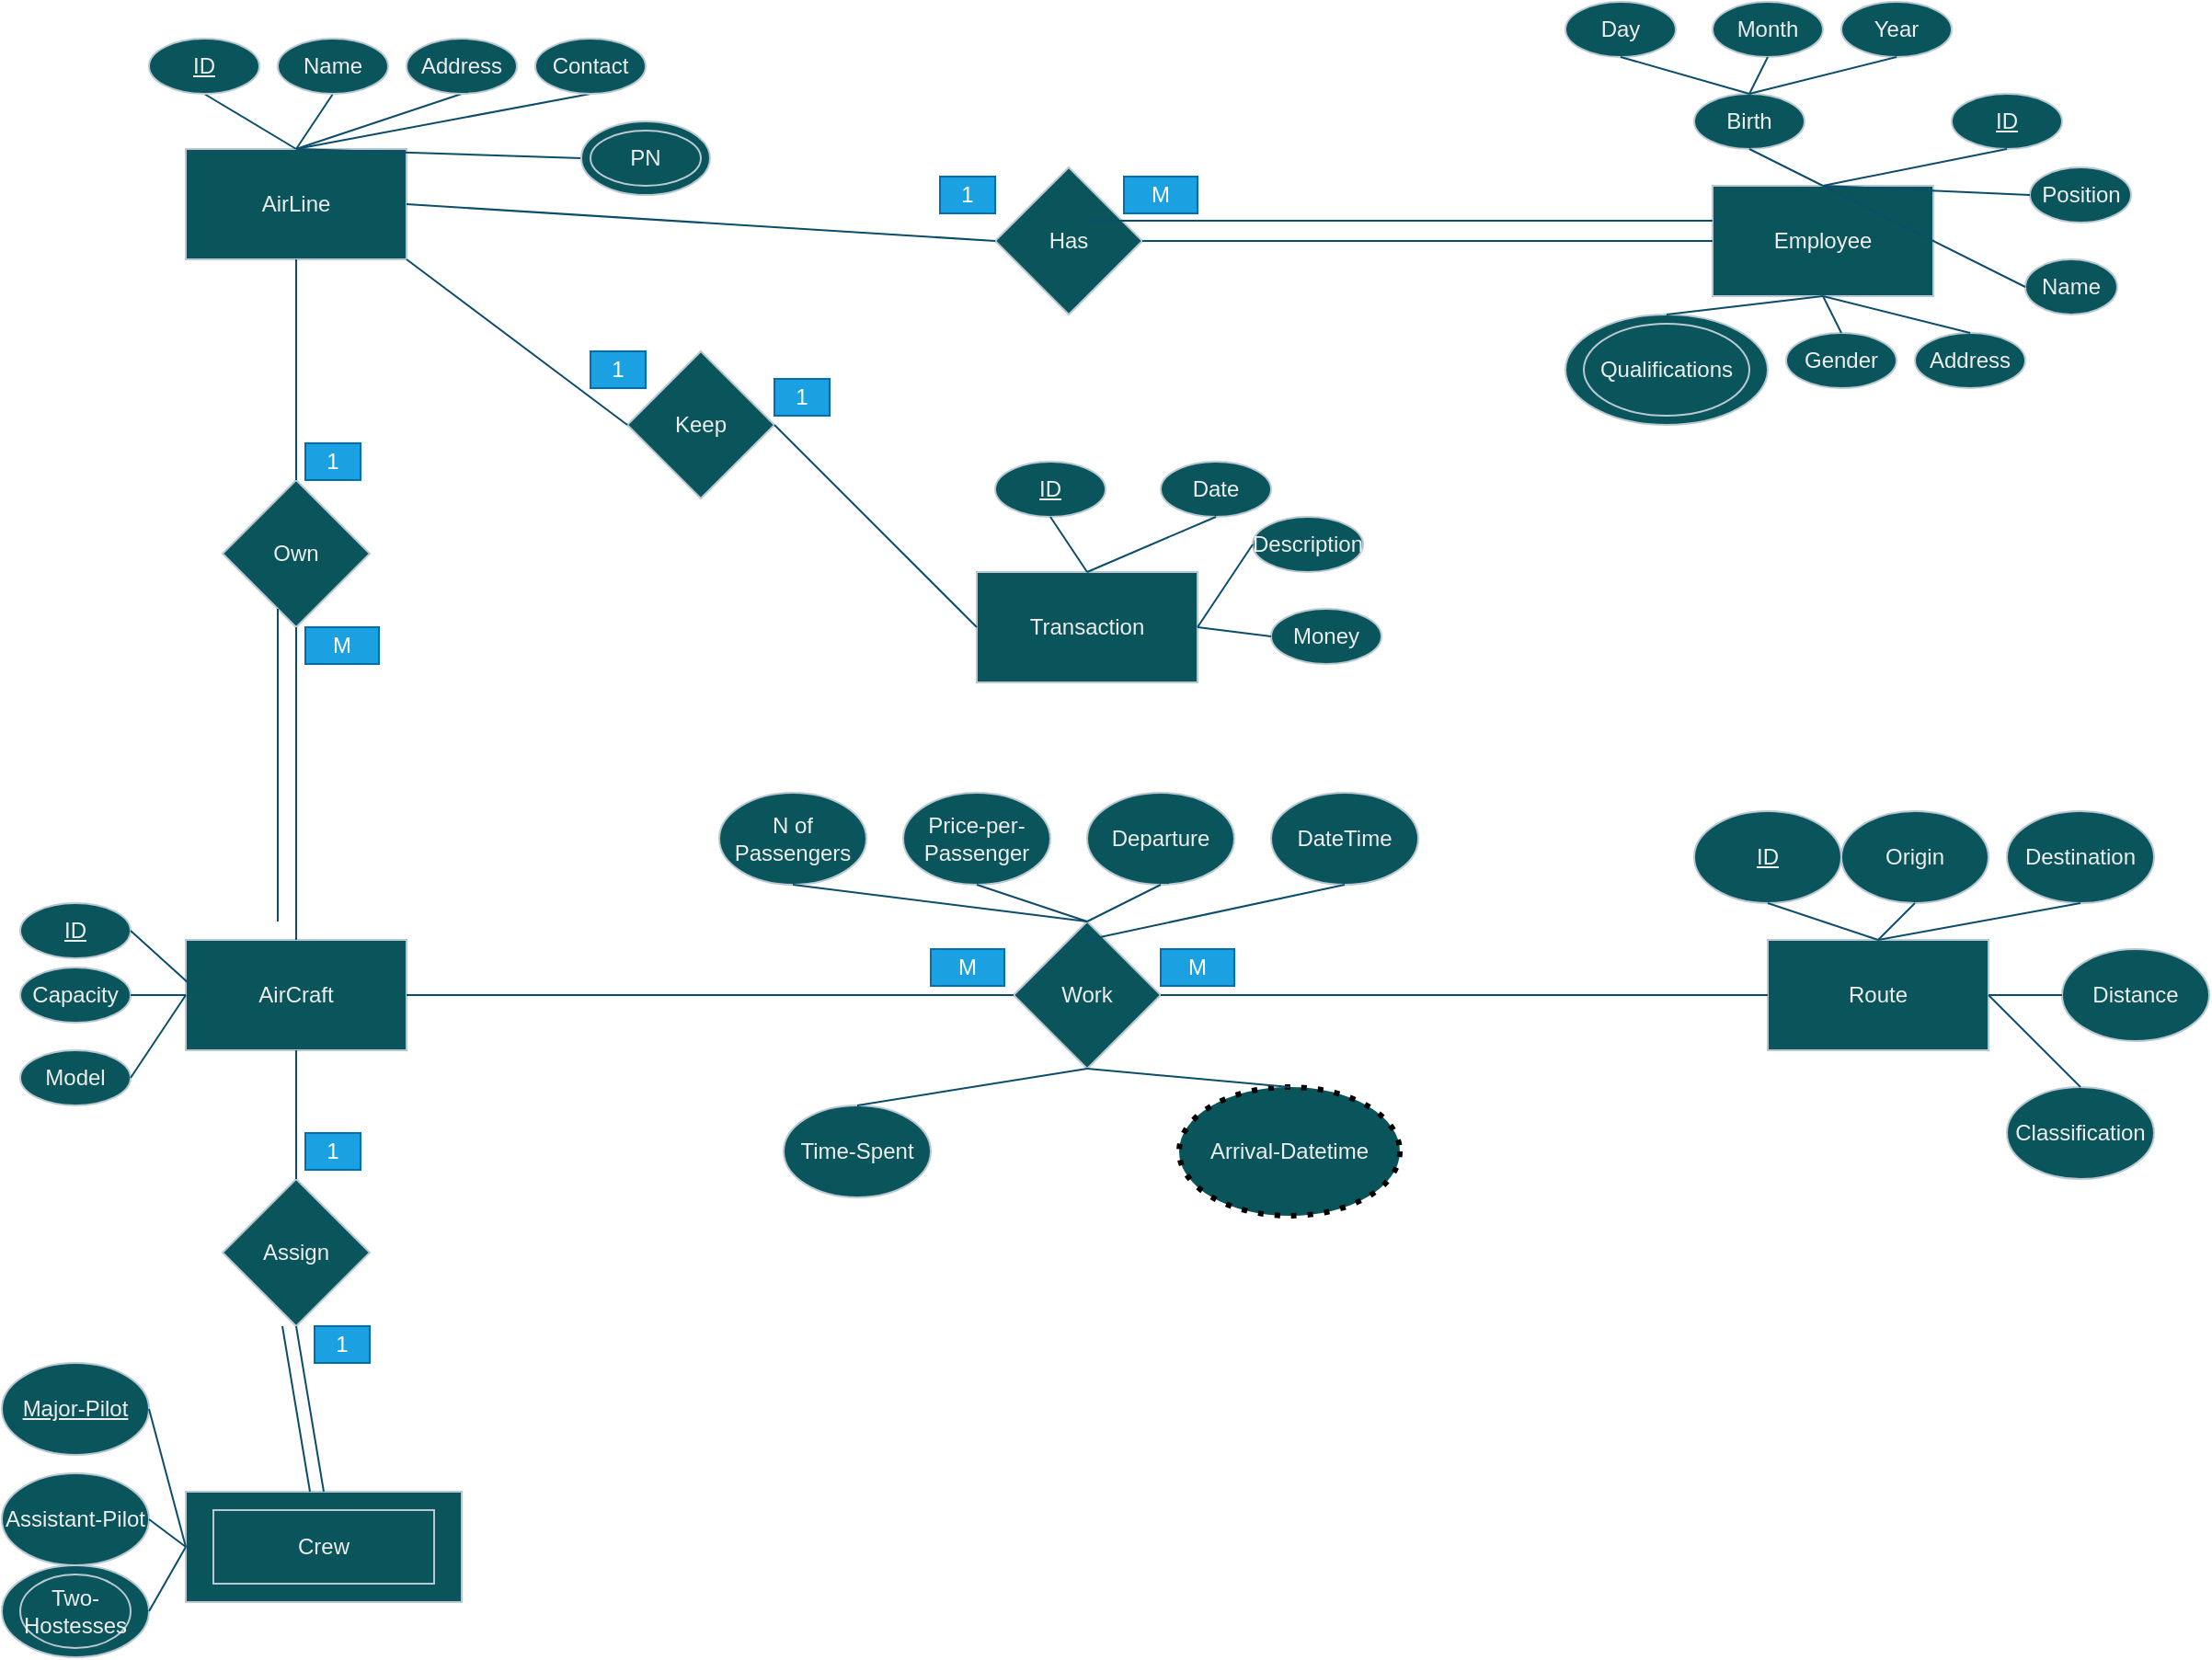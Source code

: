 <mxfile version="28.0.4">
  <diagram name="Page-1" id="Fhcy98sHul8haHqm6o5d">
    <mxGraphModel dx="2276" dy="903" grid="1" gridSize="10" guides="1" tooltips="1" connect="1" arrows="1" fold="1" page="1" pageScale="1" pageWidth="850" pageHeight="1100" math="0" shadow="0">
      <root>
        <mxCell id="0" />
        <mxCell id="1" parent="0" />
        <mxCell id="NtDWJNgZuLPtYShgxz5A-3" value="Transaction" style="rounded=0;whiteSpace=wrap;html=1;labelBackgroundColor=none;fillColor=#09555B;strokeColor=#BAC8D3;fontColor=#EEEEEE;" vertex="1" parent="1">
          <mxGeometry x="450" y="320" width="120" height="60" as="geometry" />
        </mxCell>
        <mxCell id="NtDWJNgZuLPtYShgxz5A-5" value="Route" style="rounded=0;whiteSpace=wrap;html=1;labelBackgroundColor=none;fillColor=#09555B;strokeColor=#BAC8D3;fontColor=#EEEEEE;" vertex="1" parent="1">
          <mxGeometry x="880" y="520" width="120" height="60" as="geometry" />
        </mxCell>
        <mxCell id="NtDWJNgZuLPtYShgxz5A-6" value="AirCraft" style="rounded=0;whiteSpace=wrap;html=1;labelBackgroundColor=none;fillColor=#09555B;strokeColor=#BAC8D3;fontColor=#EEEEEE;" vertex="1" parent="1">
          <mxGeometry x="20" y="520" width="120" height="60" as="geometry" />
        </mxCell>
        <mxCell id="NtDWJNgZuLPtYShgxz5A-7" value="Employee" style="rounded=0;whiteSpace=wrap;html=1;labelBackgroundColor=none;fillColor=#09555B;strokeColor=#BAC8D3;fontColor=#EEEEEE;" vertex="1" parent="1">
          <mxGeometry x="850" y="110" width="120" height="60" as="geometry" />
        </mxCell>
        <mxCell id="NtDWJNgZuLPtYShgxz5A-8" value="AirLine" style="rounded=0;whiteSpace=wrap;html=1;labelBackgroundColor=none;fillColor=#09555B;strokeColor=#BAC8D3;fontColor=#EEEEEE;" vertex="1" parent="1">
          <mxGeometry x="20" y="90" width="120" height="60" as="geometry" />
        </mxCell>
        <mxCell id="NtDWJNgZuLPtYShgxz5A-9" value="" style="rounded=0;whiteSpace=wrap;html=1;shadow=0;labelBackgroundColor=none;fillColor=#09555B;strokeColor=#BAC8D3;fontColor=#EEEEEE;" vertex="1" parent="1">
          <mxGeometry x="20" y="820" width="150" height="60" as="geometry" />
        </mxCell>
        <mxCell id="NtDWJNgZuLPtYShgxz5A-10" value="Crew" style="rounded=0;whiteSpace=wrap;html=1;strokeColor=#BAC8D3;fontColor=#EEEEEE;fillColor=#09555B;" vertex="1" parent="1">
          <mxGeometry x="35" y="830" width="120" height="40" as="geometry" />
        </mxCell>
        <mxCell id="NtDWJNgZuLPtYShgxz5A-11" value="Has" style="rhombus;whiteSpace=wrap;html=1;strokeColor=#BAC8D3;fontColor=#EEEEEE;fillColor=#09555B;" vertex="1" parent="1">
          <mxGeometry x="460" y="100" width="80" height="80" as="geometry" />
        </mxCell>
        <mxCell id="NtDWJNgZuLPtYShgxz5A-12" value="Own" style="rhombus;whiteSpace=wrap;html=1;strokeColor=#BAC8D3;fontColor=#EEEEEE;fillColor=#09555B;" vertex="1" parent="1">
          <mxGeometry x="40" y="270" width="80" height="80" as="geometry" />
        </mxCell>
        <mxCell id="NtDWJNgZuLPtYShgxz5A-13" value="Assign" style="rhombus;whiteSpace=wrap;html=1;strokeColor=#BAC8D3;fontColor=#EEEEEE;fillColor=#09555B;" vertex="1" parent="1">
          <mxGeometry x="40" y="650" width="80" height="80" as="geometry" />
        </mxCell>
        <mxCell id="NtDWJNgZuLPtYShgxz5A-14" value="Work" style="rhombus;whiteSpace=wrap;html=1;strokeColor=#BAC8D3;fontColor=#EEEEEE;fillColor=#09555B;" vertex="1" parent="1">
          <mxGeometry x="470" y="510" width="80" height="80" as="geometry" />
        </mxCell>
        <mxCell id="NtDWJNgZuLPtYShgxz5A-15" value="Keep" style="rhombus;whiteSpace=wrap;html=1;strokeColor=#BAC8D3;fontColor=#EEEEEE;fillColor=#09555B;" vertex="1" parent="1">
          <mxGeometry x="260" y="200" width="80" height="80" as="geometry" />
        </mxCell>
        <mxCell id="NtDWJNgZuLPtYShgxz5A-18" value="" style="endArrow=none;html=1;rounded=0;strokeColor=#0B4D6A;entryX=1;entryY=0.5;entryDx=0;entryDy=0;exitX=0;exitY=0.5;exitDx=0;exitDy=0;" edge="1" parent="1" source="NtDWJNgZuLPtYShgxz5A-5" target="NtDWJNgZuLPtYShgxz5A-14">
          <mxGeometry width="50" height="50" relative="1" as="geometry">
            <mxPoint x="400" y="490" as="sourcePoint" />
            <mxPoint x="450" y="440" as="targetPoint" />
          </mxGeometry>
        </mxCell>
        <mxCell id="NtDWJNgZuLPtYShgxz5A-19" value="" style="endArrow=none;html=1;rounded=0;strokeColor=#0B4D6A;exitX=1;exitY=0.5;exitDx=0;exitDy=0;entryX=0;entryY=0.5;entryDx=0;entryDy=0;" edge="1" parent="1" source="NtDWJNgZuLPtYShgxz5A-6" target="NtDWJNgZuLPtYShgxz5A-14">
          <mxGeometry width="50" height="50" relative="1" as="geometry">
            <mxPoint x="400" y="490" as="sourcePoint" />
            <mxPoint x="450" y="440" as="targetPoint" />
          </mxGeometry>
        </mxCell>
        <mxCell id="NtDWJNgZuLPtYShgxz5A-20" value="" style="endArrow=none;html=1;rounded=0;strokeColor=#0B4D6A;entryX=0.5;entryY=1;entryDx=0;entryDy=0;exitX=0.5;exitY=0;exitDx=0;exitDy=0;" edge="1" parent="1" source="NtDWJNgZuLPtYShgxz5A-9" target="NtDWJNgZuLPtYShgxz5A-13">
          <mxGeometry width="50" height="50" relative="1" as="geometry">
            <mxPoint x="400" y="490" as="sourcePoint" />
            <mxPoint x="450" y="440" as="targetPoint" />
          </mxGeometry>
        </mxCell>
        <mxCell id="NtDWJNgZuLPtYShgxz5A-21" value="" style="endArrow=none;html=1;rounded=0;strokeColor=#0B4D6A;entryX=0.5;entryY=1;entryDx=0;entryDy=0;" edge="1" parent="1" source="NtDWJNgZuLPtYShgxz5A-13" target="NtDWJNgZuLPtYShgxz5A-6">
          <mxGeometry width="50" height="50" relative="1" as="geometry">
            <mxPoint x="400" y="490" as="sourcePoint" />
            <mxPoint x="450" y="440" as="targetPoint" />
          </mxGeometry>
        </mxCell>
        <mxCell id="NtDWJNgZuLPtYShgxz5A-22" value="" style="endArrow=none;html=1;rounded=0;strokeColor=#0B4D6A;entryX=0.5;entryY=1;entryDx=0;entryDy=0;exitX=0.5;exitY=0;exitDx=0;exitDy=0;" edge="1" parent="1" source="NtDWJNgZuLPtYShgxz5A-6" target="NtDWJNgZuLPtYShgxz5A-12">
          <mxGeometry width="50" height="50" relative="1" as="geometry">
            <mxPoint x="400" y="490" as="sourcePoint" />
            <mxPoint x="450" y="440" as="targetPoint" />
          </mxGeometry>
        </mxCell>
        <mxCell id="NtDWJNgZuLPtYShgxz5A-23" value="" style="endArrow=none;html=1;rounded=0;strokeColor=#0B4D6A;entryX=0.5;entryY=1;entryDx=0;entryDy=0;exitX=0.5;exitY=0;exitDx=0;exitDy=0;" edge="1" parent="1" source="NtDWJNgZuLPtYShgxz5A-12" target="NtDWJNgZuLPtYShgxz5A-8">
          <mxGeometry width="50" height="50" relative="1" as="geometry">
            <mxPoint x="400" y="490" as="sourcePoint" />
            <mxPoint x="450" y="440" as="targetPoint" />
          </mxGeometry>
        </mxCell>
        <mxCell id="NtDWJNgZuLPtYShgxz5A-24" value="" style="endArrow=none;html=1;rounded=0;strokeColor=#0B4D6A;entryX=1;entryY=0.5;entryDx=0;entryDy=0;exitX=0;exitY=0.5;exitDx=0;exitDy=0;" edge="1" parent="1" source="NtDWJNgZuLPtYShgxz5A-3" target="NtDWJNgZuLPtYShgxz5A-15">
          <mxGeometry width="50" height="50" relative="1" as="geometry">
            <mxPoint x="400" y="490" as="sourcePoint" />
            <mxPoint x="450" y="440" as="targetPoint" />
          </mxGeometry>
        </mxCell>
        <mxCell id="NtDWJNgZuLPtYShgxz5A-25" value="" style="endArrow=none;html=1;rounded=0;strokeColor=#0B4D6A;entryX=1;entryY=1;entryDx=0;entryDy=0;exitX=0;exitY=0.5;exitDx=0;exitDy=0;" edge="1" parent="1" source="NtDWJNgZuLPtYShgxz5A-15" target="NtDWJNgZuLPtYShgxz5A-8">
          <mxGeometry width="50" height="50" relative="1" as="geometry">
            <mxPoint x="400" y="490" as="sourcePoint" />
            <mxPoint x="450" y="440" as="targetPoint" />
          </mxGeometry>
        </mxCell>
        <mxCell id="NtDWJNgZuLPtYShgxz5A-26" value="" style="endArrow=none;html=1;rounded=0;strokeColor=#0B4D6A;entryX=1;entryY=0.5;entryDx=0;entryDy=0;exitX=0;exitY=0.5;exitDx=0;exitDy=0;" edge="1" parent="1" source="NtDWJNgZuLPtYShgxz5A-7" target="NtDWJNgZuLPtYShgxz5A-11">
          <mxGeometry width="50" height="50" relative="1" as="geometry">
            <mxPoint x="400" y="490" as="sourcePoint" />
            <mxPoint x="450" y="440" as="targetPoint" />
          </mxGeometry>
        </mxCell>
        <mxCell id="NtDWJNgZuLPtYShgxz5A-27" value="" style="endArrow=none;html=1;rounded=0;strokeColor=#0B4D6A;entryX=1;entryY=0.5;entryDx=0;entryDy=0;exitX=0;exitY=0.5;exitDx=0;exitDy=0;" edge="1" parent="1" source="NtDWJNgZuLPtYShgxz5A-11" target="NtDWJNgZuLPtYShgxz5A-8">
          <mxGeometry width="50" height="50" relative="1" as="geometry">
            <mxPoint x="400" y="490" as="sourcePoint" />
            <mxPoint x="450" y="440" as="targetPoint" />
          </mxGeometry>
        </mxCell>
        <mxCell id="NtDWJNgZuLPtYShgxz5A-28" value="" style="endArrow=none;html=1;rounded=0;strokeColor=#0B4D6A;entryX=1;entryY=0.5;entryDx=0;entryDy=0;exitX=0;exitY=0.5;exitDx=0;exitDy=0;" edge="1" parent="1">
          <mxGeometry width="50" height="50" relative="1" as="geometry">
            <mxPoint x="850" y="129" as="sourcePoint" />
            <mxPoint x="510" y="129" as="targetPoint" />
          </mxGeometry>
        </mxCell>
        <mxCell id="NtDWJNgZuLPtYShgxz5A-29" value="" style="endArrow=none;html=1;rounded=0;strokeColor=#0B4D6A;entryX=0.5;entryY=1;entryDx=0;entryDy=0;exitX=0.5;exitY=0;exitDx=0;exitDy=0;" edge="1" parent="1">
          <mxGeometry width="50" height="50" relative="1" as="geometry">
            <mxPoint x="70" y="510" as="sourcePoint" />
            <mxPoint x="70" y="340" as="targetPoint" />
          </mxGeometry>
        </mxCell>
        <mxCell id="NtDWJNgZuLPtYShgxz5A-30" value="" style="endArrow=none;html=1;rounded=0;strokeColor=#0B4D6A;entryX=0.5;entryY=1;entryDx=0;entryDy=0;exitX=0.5;exitY=0;exitDx=0;exitDy=0;" edge="1" parent="1">
          <mxGeometry width="50" height="50" relative="1" as="geometry">
            <mxPoint x="87.5" y="820" as="sourcePoint" />
            <mxPoint x="72.5" y="730" as="targetPoint" />
          </mxGeometry>
        </mxCell>
        <mxCell id="NtDWJNgZuLPtYShgxz5A-45" value="Day" style="ellipse;whiteSpace=wrap;html=1;strokeColor=#BAC8D3;fontColor=#EEEEEE;fillColor=#09555B;" vertex="1" parent="1">
          <mxGeometry x="770" y="10" width="60" height="30" as="geometry" />
        </mxCell>
        <mxCell id="NtDWJNgZuLPtYShgxz5A-46" value="Classification" style="ellipse;whiteSpace=wrap;html=1;strokeColor=#BAC8D3;fontColor=#EEEEEE;fillColor=#09555B;" vertex="1" parent="1">
          <mxGeometry x="1010" y="600" width="80" height="50" as="geometry" />
        </mxCell>
        <mxCell id="NtDWJNgZuLPtYShgxz5A-47" value="Distance" style="ellipse;whiteSpace=wrap;html=1;strokeColor=#BAC8D3;fontColor=#EEEEEE;fillColor=#09555B;" vertex="1" parent="1">
          <mxGeometry x="1040" y="525" width="80" height="50" as="geometry" />
        </mxCell>
        <mxCell id="NtDWJNgZuLPtYShgxz5A-48" value="Destination" style="ellipse;whiteSpace=wrap;html=1;strokeColor=#BAC8D3;fontColor=#EEEEEE;fillColor=#09555B;" vertex="1" parent="1">
          <mxGeometry x="1010" y="450" width="80" height="50" as="geometry" />
        </mxCell>
        <mxCell id="NtDWJNgZuLPtYShgxz5A-49" value="Origin" style="ellipse;whiteSpace=wrap;html=1;strokeColor=#BAC8D3;fontColor=#EEEEEE;fillColor=#09555B;" vertex="1" parent="1">
          <mxGeometry x="920" y="450" width="80" height="50" as="geometry" />
        </mxCell>
        <mxCell id="NtDWJNgZuLPtYShgxz5A-50" value="&lt;u&gt;ID&lt;/u&gt;" style="ellipse;whiteSpace=wrap;html=1;strokeColor=#BAC8D3;fontColor=#EEEEEE;fillColor=#09555B;" vertex="1" parent="1">
          <mxGeometry x="840" y="450" width="80" height="50" as="geometry" />
        </mxCell>
        <mxCell id="NtDWJNgZuLPtYShgxz5A-51" value="Birth" style="ellipse;whiteSpace=wrap;html=1;strokeColor=#BAC8D3;fontColor=#EEEEEE;fillColor=#09555B;" vertex="1" parent="1">
          <mxGeometry x="840" y="60" width="60" height="30" as="geometry" />
        </mxCell>
        <mxCell id="NtDWJNgZuLPtYShgxz5A-52" value="Position" style="ellipse;whiteSpace=wrap;html=1;strokeColor=#BAC8D3;fontColor=#EEEEEE;fillColor=#09555B;" vertex="1" parent="1">
          <mxGeometry x="1022.5" y="100" width="55" height="30" as="geometry" />
        </mxCell>
        <mxCell id="NtDWJNgZuLPtYShgxz5A-53" value="Month" style="ellipse;whiteSpace=wrap;html=1;strokeColor=#BAC8D3;fontColor=#EEEEEE;fillColor=#09555B;" vertex="1" parent="1">
          <mxGeometry x="850" y="10" width="60" height="30" as="geometry" />
        </mxCell>
        <mxCell id="NtDWJNgZuLPtYShgxz5A-54" value="&lt;u&gt;ID&lt;/u&gt;" style="ellipse;whiteSpace=wrap;html=1;strokeColor=#BAC8D3;fontColor=#EEEEEE;fillColor=#09555B;" vertex="1" parent="1">
          <mxGeometry x="980" y="60" width="60" height="30" as="geometry" />
        </mxCell>
        <mxCell id="NtDWJNgZuLPtYShgxz5A-55" value="Year" style="ellipse;whiteSpace=wrap;html=1;strokeColor=#BAC8D3;fontColor=#EEEEEE;fillColor=#09555B;" vertex="1" parent="1">
          <mxGeometry x="920" y="10" width="60" height="30" as="geometry" />
        </mxCell>
        <mxCell id="NtDWJNgZuLPtYShgxz5A-56" value="Name" style="ellipse;whiteSpace=wrap;html=1;strokeColor=#BAC8D3;fontColor=#EEEEEE;fillColor=#09555B;" vertex="1" parent="1">
          <mxGeometry x="1020" y="150" width="50" height="30" as="geometry" />
        </mxCell>
        <mxCell id="NtDWJNgZuLPtYShgxz5A-57" value="Address" style="ellipse;whiteSpace=wrap;html=1;strokeColor=#BAC8D3;fontColor=#EEEEEE;fillColor=#09555B;" vertex="1" parent="1">
          <mxGeometry x="960" y="190" width="60" height="30" as="geometry" />
        </mxCell>
        <mxCell id="NtDWJNgZuLPtYShgxz5A-58" value="Qualifications" style="ellipse;whiteSpace=wrap;html=1;strokeColor=#BAC8D3;fontColor=#EEEEEE;fillColor=#09555B;" vertex="1" parent="1">
          <mxGeometry x="770" y="180" width="110" height="60" as="geometry" />
        </mxCell>
        <mxCell id="NtDWJNgZuLPtYShgxz5A-59" value="Gender" style="ellipse;whiteSpace=wrap;html=1;strokeColor=#BAC8D3;fontColor=#EEEEEE;fillColor=#09555B;" vertex="1" parent="1">
          <mxGeometry x="890" y="190" width="60" height="30" as="geometry" />
        </mxCell>
        <mxCell id="NtDWJNgZuLPtYShgxz5A-61" value="Qualifications" style="ellipse;whiteSpace=wrap;html=1;strokeColor=#BAC8D3;fontColor=#EEEEEE;fillColor=#09555B;" vertex="1" parent="1">
          <mxGeometry x="780" y="185" width="90" height="50" as="geometry" />
        </mxCell>
        <mxCell id="NtDWJNgZuLPtYShgxz5A-62" value="" style="endArrow=none;html=1;rounded=0;strokeColor=#0B4D6A;entryX=0.5;entryY=0;entryDx=0;entryDy=0;exitX=0.5;exitY=1;exitDx=0;exitDy=0;" edge="1" parent="1" source="NtDWJNgZuLPtYShgxz5A-48" target="NtDWJNgZuLPtYShgxz5A-5">
          <mxGeometry width="50" height="50" relative="1" as="geometry">
            <mxPoint x="400" y="490" as="sourcePoint" />
            <mxPoint x="450" y="440" as="targetPoint" />
          </mxGeometry>
        </mxCell>
        <mxCell id="NtDWJNgZuLPtYShgxz5A-63" value="" style="endArrow=none;html=1;rounded=0;strokeColor=#0B4D6A;entryX=0.5;entryY=0;entryDx=0;entryDy=0;exitX=0.5;exitY=1;exitDx=0;exitDy=0;" edge="1" parent="1" source="NtDWJNgZuLPtYShgxz5A-49" target="NtDWJNgZuLPtYShgxz5A-5">
          <mxGeometry width="50" height="50" relative="1" as="geometry">
            <mxPoint x="400" y="490" as="sourcePoint" />
            <mxPoint x="450" y="440" as="targetPoint" />
          </mxGeometry>
        </mxCell>
        <mxCell id="NtDWJNgZuLPtYShgxz5A-64" value="" style="endArrow=none;html=1;rounded=0;strokeColor=#0B4D6A;entryX=0.5;entryY=0;entryDx=0;entryDy=0;exitX=0.5;exitY=1;exitDx=0;exitDy=0;" edge="1" parent="1" source="NtDWJNgZuLPtYShgxz5A-50" target="NtDWJNgZuLPtYShgxz5A-5">
          <mxGeometry width="50" height="50" relative="1" as="geometry">
            <mxPoint x="400" y="490" as="sourcePoint" />
            <mxPoint x="450" y="440" as="targetPoint" />
          </mxGeometry>
        </mxCell>
        <mxCell id="NtDWJNgZuLPtYShgxz5A-65" value="" style="endArrow=none;html=1;rounded=0;strokeColor=#0B4D6A;entryX=0.5;entryY=1;entryDx=0;entryDy=0;exitX=0.5;exitY=0;exitDx=0;exitDy=0;" edge="1" parent="1" source="NtDWJNgZuLPtYShgxz5A-58" target="NtDWJNgZuLPtYShgxz5A-7">
          <mxGeometry width="50" height="50" relative="1" as="geometry">
            <mxPoint x="400" y="490" as="sourcePoint" />
            <mxPoint x="450" y="440" as="targetPoint" />
          </mxGeometry>
        </mxCell>
        <mxCell id="NtDWJNgZuLPtYShgxz5A-66" value="" style="endArrow=none;html=1;rounded=0;strokeColor=#0B4D6A;entryX=0.5;entryY=1;entryDx=0;entryDy=0;exitX=0.5;exitY=0;exitDx=0;exitDy=0;" edge="1" parent="1" source="NtDWJNgZuLPtYShgxz5A-59" target="NtDWJNgZuLPtYShgxz5A-7">
          <mxGeometry width="50" height="50" relative="1" as="geometry">
            <mxPoint x="400" y="490" as="sourcePoint" />
            <mxPoint x="450" y="440" as="targetPoint" />
          </mxGeometry>
        </mxCell>
        <mxCell id="NtDWJNgZuLPtYShgxz5A-67" value="" style="endArrow=none;html=1;rounded=0;strokeColor=#0B4D6A;entryX=0.5;entryY=1;entryDx=0;entryDy=0;exitX=0.5;exitY=0;exitDx=0;exitDy=0;" edge="1" parent="1" source="NtDWJNgZuLPtYShgxz5A-57" target="NtDWJNgZuLPtYShgxz5A-7">
          <mxGeometry width="50" height="50" relative="1" as="geometry">
            <mxPoint x="400" y="490" as="sourcePoint" />
            <mxPoint x="450" y="440" as="targetPoint" />
          </mxGeometry>
        </mxCell>
        <mxCell id="NtDWJNgZuLPtYShgxz5A-68" value="" style="endArrow=none;html=1;rounded=0;strokeColor=#0B4D6A;entryX=0.5;entryY=0;entryDx=0;entryDy=0;exitX=0;exitY=0.5;exitDx=0;exitDy=0;" edge="1" parent="1" source="NtDWJNgZuLPtYShgxz5A-56" target="NtDWJNgZuLPtYShgxz5A-7">
          <mxGeometry width="50" height="50" relative="1" as="geometry">
            <mxPoint x="400" y="490" as="sourcePoint" />
            <mxPoint x="450" y="440" as="targetPoint" />
          </mxGeometry>
        </mxCell>
        <mxCell id="NtDWJNgZuLPtYShgxz5A-69" value="" style="endArrow=none;html=1;rounded=0;strokeColor=#0B4D6A;entryX=0.5;entryY=0;entryDx=0;entryDy=0;exitX=0;exitY=0.5;exitDx=0;exitDy=0;" edge="1" parent="1" source="NtDWJNgZuLPtYShgxz5A-52" target="NtDWJNgZuLPtYShgxz5A-7">
          <mxGeometry width="50" height="50" relative="1" as="geometry">
            <mxPoint x="400" y="490" as="sourcePoint" />
            <mxPoint x="450" y="440" as="targetPoint" />
          </mxGeometry>
        </mxCell>
        <mxCell id="NtDWJNgZuLPtYShgxz5A-70" value="" style="endArrow=none;html=1;rounded=0;strokeColor=#0B4D6A;entryX=0.5;entryY=0;entryDx=0;entryDy=0;exitX=0.5;exitY=1;exitDx=0;exitDy=0;" edge="1" parent="1" source="NtDWJNgZuLPtYShgxz5A-54" target="NtDWJNgZuLPtYShgxz5A-7">
          <mxGeometry width="50" height="50" relative="1" as="geometry">
            <mxPoint x="400" y="490" as="sourcePoint" />
            <mxPoint x="450" y="440" as="targetPoint" />
          </mxGeometry>
        </mxCell>
        <mxCell id="NtDWJNgZuLPtYShgxz5A-71" value="" style="endArrow=none;html=1;rounded=0;strokeColor=#0B4D6A;entryX=0.5;entryY=0;entryDx=0;entryDy=0;exitX=0.5;exitY=1;exitDx=0;exitDy=0;" edge="1" parent="1" source="NtDWJNgZuLPtYShgxz5A-55" target="NtDWJNgZuLPtYShgxz5A-51">
          <mxGeometry width="50" height="50" relative="1" as="geometry">
            <mxPoint x="400" y="490" as="sourcePoint" />
            <mxPoint x="450" y="440" as="targetPoint" />
          </mxGeometry>
        </mxCell>
        <mxCell id="NtDWJNgZuLPtYShgxz5A-72" value="" style="endArrow=none;html=1;rounded=0;strokeColor=#0B4D6A;entryX=0.5;entryY=0;entryDx=0;entryDy=0;exitX=0.5;exitY=1;exitDx=0;exitDy=0;" edge="1" parent="1" source="NtDWJNgZuLPtYShgxz5A-53" target="NtDWJNgZuLPtYShgxz5A-51">
          <mxGeometry width="50" height="50" relative="1" as="geometry">
            <mxPoint x="400" y="490" as="sourcePoint" />
            <mxPoint x="450" y="440" as="targetPoint" />
          </mxGeometry>
        </mxCell>
        <mxCell id="NtDWJNgZuLPtYShgxz5A-73" value="" style="endArrow=none;html=1;rounded=0;strokeColor=#0B4D6A;entryX=0.5;entryY=0;entryDx=0;entryDy=0;exitX=0.5;exitY=1;exitDx=0;exitDy=0;" edge="1" parent="1" source="NtDWJNgZuLPtYShgxz5A-45" target="NtDWJNgZuLPtYShgxz5A-51">
          <mxGeometry width="50" height="50" relative="1" as="geometry">
            <mxPoint x="400" y="490" as="sourcePoint" />
            <mxPoint x="450" y="440" as="targetPoint" />
          </mxGeometry>
        </mxCell>
        <mxCell id="NtDWJNgZuLPtYShgxz5A-74" value="" style="endArrow=none;html=1;rounded=0;strokeColor=#0B4D6A;entryX=0.5;entryY=0;entryDx=0;entryDy=0;exitX=0.5;exitY=1;exitDx=0;exitDy=0;" edge="1" parent="1" source="NtDWJNgZuLPtYShgxz5A-51" target="NtDWJNgZuLPtYShgxz5A-7">
          <mxGeometry width="50" height="50" relative="1" as="geometry">
            <mxPoint x="400" y="490" as="sourcePoint" />
            <mxPoint x="450" y="440" as="targetPoint" />
          </mxGeometry>
        </mxCell>
        <mxCell id="NtDWJNgZuLPtYShgxz5A-75" value="" style="endArrow=none;html=1;rounded=0;strokeColor=#0B4D6A;entryX=0.5;entryY=0;entryDx=0;entryDy=0;exitX=0;exitY=0.5;exitDx=0;exitDy=0;" edge="1" parent="1" source="NtDWJNgZuLPtYShgxz5A-90" target="NtDWJNgZuLPtYShgxz5A-8">
          <mxGeometry width="50" height="50" relative="1" as="geometry">
            <mxPoint x="400" y="490" as="sourcePoint" />
            <mxPoint x="70" y="80" as="targetPoint" />
          </mxGeometry>
        </mxCell>
        <mxCell id="NtDWJNgZuLPtYShgxz5A-76" value="" style="endArrow=none;html=1;rounded=0;strokeColor=#0B4D6A;entryX=0.5;entryY=0;entryDx=0;entryDy=0;exitX=0.5;exitY=1;exitDx=0;exitDy=0;" edge="1" parent="1" source="NtDWJNgZuLPtYShgxz5A-102" target="NtDWJNgZuLPtYShgxz5A-8">
          <mxGeometry width="50" height="50" relative="1" as="geometry">
            <mxPoint x="400" y="490" as="sourcePoint" />
            <mxPoint x="450" y="440" as="targetPoint" />
          </mxGeometry>
        </mxCell>
        <mxCell id="NtDWJNgZuLPtYShgxz5A-77" value="" style="endArrow=none;html=1;rounded=0;strokeColor=#0B4D6A;entryX=0.5;entryY=0;entryDx=0;entryDy=0;exitX=0.5;exitY=1;exitDx=0;exitDy=0;" edge="1" parent="1" source="NtDWJNgZuLPtYShgxz5A-92" target="NtDWJNgZuLPtYShgxz5A-8">
          <mxGeometry width="50" height="50" relative="1" as="geometry">
            <mxPoint x="400" y="490" as="sourcePoint" />
            <mxPoint x="450" y="440" as="targetPoint" />
          </mxGeometry>
        </mxCell>
        <mxCell id="NtDWJNgZuLPtYShgxz5A-78" value="" style="endArrow=none;html=1;rounded=0;strokeColor=#0B4D6A;entryX=0.5;entryY=0;entryDx=0;entryDy=0;exitX=0.5;exitY=1;exitDx=0;exitDy=0;" edge="1" parent="1" source="NtDWJNgZuLPtYShgxz5A-91" target="NtDWJNgZuLPtYShgxz5A-8">
          <mxGeometry width="50" height="50" relative="1" as="geometry">
            <mxPoint x="400" y="490" as="sourcePoint" />
            <mxPoint x="450" y="440" as="targetPoint" />
          </mxGeometry>
        </mxCell>
        <mxCell id="NtDWJNgZuLPtYShgxz5A-79" value="" style="endArrow=none;html=1;rounded=0;strokeColor=#0B4D6A;entryX=0.5;entryY=0;entryDx=0;entryDy=0;exitX=0.5;exitY=1;exitDx=0;exitDy=0;" edge="1" parent="1" source="NtDWJNgZuLPtYShgxz5A-89" target="NtDWJNgZuLPtYShgxz5A-8">
          <mxGeometry width="50" height="50" relative="1" as="geometry">
            <mxPoint x="400" y="490" as="sourcePoint" />
            <mxPoint x="450" y="440" as="targetPoint" />
          </mxGeometry>
        </mxCell>
        <mxCell id="NtDWJNgZuLPtYShgxz5A-87" value="Model" style="ellipse;whiteSpace=wrap;html=1;strokeColor=#BAC8D3;fontColor=#EEEEEE;fillColor=#09555B;" vertex="1" parent="1">
          <mxGeometry x="-70" y="580" width="60" height="30" as="geometry" />
        </mxCell>
        <mxCell id="NtDWJNgZuLPtYShgxz5A-88" value="&lt;u&gt;ID&lt;/u&gt;" style="ellipse;whiteSpace=wrap;html=1;strokeColor=#BAC8D3;fontColor=#EEEEEE;fillColor=#09555B;" vertex="1" parent="1">
          <mxGeometry x="-70" y="500" width="60" height="30" as="geometry" />
        </mxCell>
        <mxCell id="NtDWJNgZuLPtYShgxz5A-89" value="&lt;u&gt;ID&lt;/u&gt;" style="ellipse;whiteSpace=wrap;html=1;strokeColor=#BAC8D3;fontColor=#EEEEEE;fillColor=#09555B;" vertex="1" parent="1">
          <mxGeometry y="30" width="60" height="30" as="geometry" />
        </mxCell>
        <mxCell id="NtDWJNgZuLPtYShgxz5A-90" value="ID" style="ellipse;whiteSpace=wrap;html=1;strokeColor=#BAC8D3;fontColor=#EEEEEE;fillColor=#09555B;" vertex="1" parent="1">
          <mxGeometry x="235" y="75" width="70" height="40" as="geometry" />
        </mxCell>
        <mxCell id="NtDWJNgZuLPtYShgxz5A-91" value="Name" style="ellipse;whiteSpace=wrap;html=1;strokeColor=#BAC8D3;fontColor=#EEEEEE;fillColor=#09555B;" vertex="1" parent="1">
          <mxGeometry x="70" y="30" width="60" height="30" as="geometry" />
        </mxCell>
        <mxCell id="NtDWJNgZuLPtYShgxz5A-92" value="Address" style="ellipse;whiteSpace=wrap;html=1;strokeColor=#BAC8D3;fontColor=#EEEEEE;fillColor=#09555B;" vertex="1" parent="1">
          <mxGeometry x="140" y="30" width="60" height="30" as="geometry" />
        </mxCell>
        <mxCell id="NtDWJNgZuLPtYShgxz5A-93" value="&lt;u&gt;ID&lt;/u&gt;" style="ellipse;whiteSpace=wrap;html=1;strokeColor=#BAC8D3;fontColor=#EEEEEE;fillColor=#09555B;" vertex="1" parent="1">
          <mxGeometry x="460" y="260" width="60" height="30" as="geometry" />
        </mxCell>
        <mxCell id="NtDWJNgZuLPtYShgxz5A-97" value="Capacity" style="ellipse;whiteSpace=wrap;html=1;strokeColor=#BAC8D3;fontColor=#EEEEEE;fillColor=#09555B;" vertex="1" parent="1">
          <mxGeometry x="-70" y="535" width="60" height="30" as="geometry" />
        </mxCell>
        <mxCell id="NtDWJNgZuLPtYShgxz5A-98" value="Money" style="ellipse;whiteSpace=wrap;html=1;strokeColor=#BAC8D3;fontColor=#EEEEEE;fillColor=#09555B;" vertex="1" parent="1">
          <mxGeometry x="610" y="340" width="60" height="30" as="geometry" />
        </mxCell>
        <mxCell id="NtDWJNgZuLPtYShgxz5A-99" value="Description" style="ellipse;whiteSpace=wrap;html=1;strokeColor=#BAC8D3;fontColor=#EEEEEE;fillColor=#09555B;" vertex="1" parent="1">
          <mxGeometry x="600" y="290" width="60" height="30" as="geometry" />
        </mxCell>
        <mxCell id="NtDWJNgZuLPtYShgxz5A-100" value="Date" style="ellipse;whiteSpace=wrap;html=1;strokeColor=#BAC8D3;fontColor=#EEEEEE;fillColor=#09555B;" vertex="1" parent="1">
          <mxGeometry x="550" y="260" width="60" height="30" as="geometry" />
        </mxCell>
        <mxCell id="NtDWJNgZuLPtYShgxz5A-101" value="PN" style="ellipse;whiteSpace=wrap;html=1;strokeColor=#BAC8D3;fontColor=#EEEEEE;fillColor=#09555B;" vertex="1" parent="1">
          <mxGeometry x="240" y="80" width="60" height="30" as="geometry" />
        </mxCell>
        <mxCell id="NtDWJNgZuLPtYShgxz5A-102" value="Contact" style="ellipse;whiteSpace=wrap;html=1;strokeColor=#BAC8D3;fontColor=#EEEEEE;fillColor=#09555B;" vertex="1" parent="1">
          <mxGeometry x="210" y="30" width="60" height="30" as="geometry" />
        </mxCell>
        <mxCell id="NtDWJNgZuLPtYShgxz5A-103" value="" style="endArrow=none;html=1;rounded=0;strokeColor=#0B4D6A;entryX=0;entryY=0.5;entryDx=0;entryDy=0;exitX=1;exitY=0.5;exitDx=0;exitDy=0;" edge="1" parent="1" source="NtDWJNgZuLPtYShgxz5A-87" target="NtDWJNgZuLPtYShgxz5A-6">
          <mxGeometry width="50" height="50" relative="1" as="geometry">
            <mxPoint x="400" y="490" as="sourcePoint" />
            <mxPoint x="450" y="440" as="targetPoint" />
          </mxGeometry>
        </mxCell>
        <mxCell id="NtDWJNgZuLPtYShgxz5A-104" value="" style="endArrow=none;html=1;rounded=0;strokeColor=#0B4D6A;entryX=0;entryY=0.5;entryDx=0;entryDy=0;exitX=1;exitY=0.5;exitDx=0;exitDy=0;" edge="1" parent="1" source="NtDWJNgZuLPtYShgxz5A-97" target="NtDWJNgZuLPtYShgxz5A-6">
          <mxGeometry width="50" height="50" relative="1" as="geometry">
            <mxPoint x="400" y="490" as="sourcePoint" />
            <mxPoint x="450" y="440" as="targetPoint" />
          </mxGeometry>
        </mxCell>
        <mxCell id="NtDWJNgZuLPtYShgxz5A-105" value="" style="endArrow=none;html=1;rounded=0;strokeColor=#0B4D6A;entryX=0.017;entryY=0.4;entryDx=0;entryDy=0;entryPerimeter=0;exitX=1;exitY=0.5;exitDx=0;exitDy=0;" edge="1" parent="1" source="NtDWJNgZuLPtYShgxz5A-88" target="NtDWJNgZuLPtYShgxz5A-6">
          <mxGeometry width="50" height="50" relative="1" as="geometry">
            <mxPoint x="400" y="490" as="sourcePoint" />
            <mxPoint x="450" y="440" as="targetPoint" />
          </mxGeometry>
        </mxCell>
        <mxCell id="NtDWJNgZuLPtYShgxz5A-106" value="" style="endArrow=none;html=1;rounded=0;strokeColor=#0B4D6A;entryX=1;entryY=0.5;entryDx=0;entryDy=0;exitX=0;exitY=0.5;exitDx=0;exitDy=0;" edge="1" parent="1" source="NtDWJNgZuLPtYShgxz5A-98" target="NtDWJNgZuLPtYShgxz5A-3">
          <mxGeometry width="50" height="50" relative="1" as="geometry">
            <mxPoint x="400" y="490" as="sourcePoint" />
            <mxPoint x="450" y="440" as="targetPoint" />
          </mxGeometry>
        </mxCell>
        <mxCell id="NtDWJNgZuLPtYShgxz5A-107" value="" style="endArrow=none;html=1;rounded=0;strokeColor=#0B4D6A;entryX=1;entryY=0.5;entryDx=0;entryDy=0;exitX=0;exitY=0.5;exitDx=0;exitDy=0;" edge="1" parent="1" source="NtDWJNgZuLPtYShgxz5A-99" target="NtDWJNgZuLPtYShgxz5A-3">
          <mxGeometry width="50" height="50" relative="1" as="geometry">
            <mxPoint x="400" y="490" as="sourcePoint" />
            <mxPoint x="450" y="440" as="targetPoint" />
          </mxGeometry>
        </mxCell>
        <mxCell id="NtDWJNgZuLPtYShgxz5A-108" value="" style="endArrow=none;html=1;rounded=0;strokeColor=#0B4D6A;entryX=0.5;entryY=0;entryDx=0;entryDy=0;exitX=0.5;exitY=1;exitDx=0;exitDy=0;" edge="1" parent="1" source="NtDWJNgZuLPtYShgxz5A-100" target="NtDWJNgZuLPtYShgxz5A-3">
          <mxGeometry width="50" height="50" relative="1" as="geometry">
            <mxPoint x="400" y="490" as="sourcePoint" />
            <mxPoint x="450" y="440" as="targetPoint" />
          </mxGeometry>
        </mxCell>
        <mxCell id="NtDWJNgZuLPtYShgxz5A-109" value="" style="endArrow=none;html=1;rounded=0;strokeColor=#0B4D6A;entryX=0.5;entryY=0;entryDx=0;entryDy=0;exitX=0.5;exitY=1;exitDx=0;exitDy=0;" edge="1" parent="1" source="NtDWJNgZuLPtYShgxz5A-93" target="NtDWJNgZuLPtYShgxz5A-3">
          <mxGeometry width="50" height="50" relative="1" as="geometry">
            <mxPoint x="400" y="490" as="sourcePoint" />
            <mxPoint x="450" y="440" as="targetPoint" />
          </mxGeometry>
        </mxCell>
        <mxCell id="NtDWJNgZuLPtYShgxz5A-110" value="" style="endArrow=none;html=1;rounded=0;strokeColor=#0B4D6A;entryX=1;entryY=0.5;entryDx=0;entryDy=0;exitX=0.5;exitY=0;exitDx=0;exitDy=0;" edge="1" parent="1" source="NtDWJNgZuLPtYShgxz5A-46" target="NtDWJNgZuLPtYShgxz5A-5">
          <mxGeometry width="50" height="50" relative="1" as="geometry">
            <mxPoint x="400" y="490" as="sourcePoint" />
            <mxPoint x="450" y="440" as="targetPoint" />
          </mxGeometry>
        </mxCell>
        <mxCell id="NtDWJNgZuLPtYShgxz5A-111" value="" style="endArrow=none;html=1;rounded=0;strokeColor=#0B4D6A;entryX=1;entryY=0.5;entryDx=0;entryDy=0;exitX=0;exitY=0.5;exitDx=0;exitDy=0;" edge="1" parent="1" source="NtDWJNgZuLPtYShgxz5A-47" target="NtDWJNgZuLPtYShgxz5A-5">
          <mxGeometry width="50" height="50" relative="1" as="geometry">
            <mxPoint x="400" y="490" as="sourcePoint" />
            <mxPoint x="450" y="440" as="targetPoint" />
          </mxGeometry>
        </mxCell>
        <mxCell id="NtDWJNgZuLPtYShgxz5A-112" value="" style="ellipse;whiteSpace=wrap;html=1;strokeColor=#BAC8D3;fontColor=#EEEEEE;fillColor=#09555B;" vertex="1" parent="1">
          <mxGeometry x="-80" y="860" width="80" height="50" as="geometry" />
        </mxCell>
        <mxCell id="NtDWJNgZuLPtYShgxz5A-113" value="Assistant-Pilot" style="ellipse;whiteSpace=wrap;html=1;strokeColor=#BAC8D3;fontColor=#EEEEEE;fillColor=#09555B;" vertex="1" parent="1">
          <mxGeometry x="-80" y="810" width="80" height="50" as="geometry" />
        </mxCell>
        <mxCell id="NtDWJNgZuLPtYShgxz5A-114" value="&lt;u&gt;Major-Pilot&lt;/u&gt;" style="ellipse;whiteSpace=wrap;html=1;strokeColor=#BAC8D3;fontColor=#EEEEEE;fillColor=#09555B;" vertex="1" parent="1">
          <mxGeometry x="-80" y="750" width="80" height="50" as="geometry" />
        </mxCell>
        <mxCell id="NtDWJNgZuLPtYShgxz5A-115" value="" style="endArrow=none;html=1;rounded=0;strokeColor=#0B4D6A;entryX=0;entryY=0.5;entryDx=0;entryDy=0;exitX=1;exitY=0.5;exitDx=0;exitDy=0;" edge="1" parent="1" source="NtDWJNgZuLPtYShgxz5A-112" target="NtDWJNgZuLPtYShgxz5A-9">
          <mxGeometry width="50" height="50" relative="1" as="geometry">
            <mxPoint x="400" y="480" as="sourcePoint" />
            <mxPoint x="450" y="430" as="targetPoint" />
          </mxGeometry>
        </mxCell>
        <mxCell id="NtDWJNgZuLPtYShgxz5A-116" value="" style="endArrow=none;html=1;rounded=0;strokeColor=#0B4D6A;entryX=0;entryY=0.5;entryDx=0;entryDy=0;exitX=1;exitY=0.5;exitDx=0;exitDy=0;" edge="1" parent="1" source="NtDWJNgZuLPtYShgxz5A-113" target="NtDWJNgZuLPtYShgxz5A-9">
          <mxGeometry width="50" height="50" relative="1" as="geometry">
            <mxPoint x="400" y="480" as="sourcePoint" />
            <mxPoint x="450" y="430" as="targetPoint" />
          </mxGeometry>
        </mxCell>
        <mxCell id="NtDWJNgZuLPtYShgxz5A-117" value="" style="endArrow=none;html=1;rounded=0;strokeColor=#0B4D6A;entryX=0;entryY=0.5;entryDx=0;entryDy=0;exitX=1;exitY=0.5;exitDx=0;exitDy=0;" edge="1" parent="1" source="NtDWJNgZuLPtYShgxz5A-114" target="NtDWJNgZuLPtYShgxz5A-9">
          <mxGeometry width="50" height="50" relative="1" as="geometry">
            <mxPoint x="400" y="480" as="sourcePoint" />
            <mxPoint x="450" y="430" as="targetPoint" />
          </mxGeometry>
        </mxCell>
        <mxCell id="NtDWJNgZuLPtYShgxz5A-118" value="Two-Hostesses" style="ellipse;whiteSpace=wrap;html=1;strokeColor=#BAC8D3;fontColor=#EEEEEE;fillColor=#09555B;" vertex="1" parent="1">
          <mxGeometry x="-70" y="865" width="60" height="40" as="geometry" />
        </mxCell>
        <mxCell id="NtDWJNgZuLPtYShgxz5A-119" value="Time-Spent" style="ellipse;whiteSpace=wrap;html=1;strokeColor=#BAC8D3;fontColor=#EEEEEE;fillColor=#09555B;" vertex="1" parent="1">
          <mxGeometry x="345" y="610" width="80" height="50" as="geometry" />
        </mxCell>
        <mxCell id="NtDWJNgZuLPtYShgxz5A-120" value="DateTime" style="ellipse;whiteSpace=wrap;html=1;strokeColor=#BAC8D3;fontColor=#EEEEEE;fillColor=#09555B;" vertex="1" parent="1">
          <mxGeometry x="610" y="440" width="80" height="50" as="geometry" />
        </mxCell>
        <mxCell id="NtDWJNgZuLPtYShgxz5A-121" value="Departure" style="ellipse;whiteSpace=wrap;html=1;strokeColor=#BAC8D3;fontColor=#EEEEEE;fillColor=#09555B;" vertex="1" parent="1">
          <mxGeometry x="510" y="440" width="80" height="50" as="geometry" />
        </mxCell>
        <mxCell id="NtDWJNgZuLPtYShgxz5A-122" value="Price-per-Passenger" style="ellipse;whiteSpace=wrap;html=1;strokeColor=#BAC8D3;fontColor=#EEEEEE;fillColor=#09555B;" vertex="1" parent="1">
          <mxGeometry x="410" y="440" width="80" height="50" as="geometry" />
        </mxCell>
        <mxCell id="NtDWJNgZuLPtYShgxz5A-123" value="N of Passengers" style="ellipse;whiteSpace=wrap;html=1;strokeColor=#BAC8D3;fontColor=#EEEEEE;fillColor=#09555B;" vertex="1" parent="1">
          <mxGeometry x="310" y="440" width="80" height="50" as="geometry" />
        </mxCell>
        <mxCell id="NtDWJNgZuLPtYShgxz5A-124" value="Arrival-Datetime" style="ellipse;whiteSpace=wrap;html=1;strokeColor=default;fontColor=#EEEEEE;fillColor=#09555B;strokeWidth=3;perimeterSpacing=0;dashed=1;dashPattern=1 2;" vertex="1" parent="1">
          <mxGeometry x="560" y="600" width="120" height="70" as="geometry" />
        </mxCell>
        <mxCell id="NtDWJNgZuLPtYShgxz5A-127" value="" style="endArrow=none;html=1;rounded=0;strokeColor=#0B4D6A;entryX=0.5;entryY=1;entryDx=0;entryDy=0;exitX=0.5;exitY=0;exitDx=0;exitDy=0;" edge="1" parent="1" source="NtDWJNgZuLPtYShgxz5A-119" target="NtDWJNgZuLPtYShgxz5A-14">
          <mxGeometry width="50" height="50" relative="1" as="geometry">
            <mxPoint x="400" y="480" as="sourcePoint" />
            <mxPoint x="450" y="430" as="targetPoint" />
          </mxGeometry>
        </mxCell>
        <mxCell id="NtDWJNgZuLPtYShgxz5A-128" value="" style="endArrow=none;html=1;rounded=0;strokeColor=#0B4D6A;entryX=0.5;entryY=1;entryDx=0;entryDy=0;exitX=0.5;exitY=0;exitDx=0;exitDy=0;" edge="1" parent="1" source="NtDWJNgZuLPtYShgxz5A-124" target="NtDWJNgZuLPtYShgxz5A-14">
          <mxGeometry width="50" height="50" relative="1" as="geometry">
            <mxPoint x="400" y="480" as="sourcePoint" />
            <mxPoint x="450" y="430" as="targetPoint" />
          </mxGeometry>
        </mxCell>
        <mxCell id="NtDWJNgZuLPtYShgxz5A-129" value="" style="endArrow=none;html=1;rounded=0;strokeColor=#0B4D6A;exitX=0.5;exitY=1;exitDx=0;exitDy=0;" edge="1" parent="1" source="NtDWJNgZuLPtYShgxz5A-120">
          <mxGeometry width="50" height="50" relative="1" as="geometry">
            <mxPoint x="400" y="480" as="sourcePoint" />
            <mxPoint x="510" y="520" as="targetPoint" />
          </mxGeometry>
        </mxCell>
        <mxCell id="NtDWJNgZuLPtYShgxz5A-130" value="" style="endArrow=none;html=1;rounded=0;strokeColor=#0B4D6A;entryX=0.5;entryY=0;entryDx=0;entryDy=0;exitX=0.5;exitY=1;exitDx=0;exitDy=0;" edge="1" parent="1" source="NtDWJNgZuLPtYShgxz5A-121" target="NtDWJNgZuLPtYShgxz5A-14">
          <mxGeometry width="50" height="50" relative="1" as="geometry">
            <mxPoint x="400" y="480" as="sourcePoint" />
            <mxPoint x="450" y="430" as="targetPoint" />
          </mxGeometry>
        </mxCell>
        <mxCell id="NtDWJNgZuLPtYShgxz5A-131" value="" style="endArrow=none;html=1;rounded=0;strokeColor=#0B4D6A;exitX=0.5;exitY=0;exitDx=0;exitDy=0;entryX=0.5;entryY=1;entryDx=0;entryDy=0;" edge="1" parent="1" source="NtDWJNgZuLPtYShgxz5A-14" target="NtDWJNgZuLPtYShgxz5A-122">
          <mxGeometry width="50" height="50" relative="1" as="geometry">
            <mxPoint x="400" y="480" as="sourcePoint" />
            <mxPoint x="450" y="430" as="targetPoint" />
          </mxGeometry>
        </mxCell>
        <mxCell id="NtDWJNgZuLPtYShgxz5A-132" value="" style="endArrow=none;html=1;rounded=0;strokeColor=#0B4D6A;entryX=0.5;entryY=0;entryDx=0;entryDy=0;exitX=0.5;exitY=1;exitDx=0;exitDy=0;" edge="1" parent="1" source="NtDWJNgZuLPtYShgxz5A-123" target="NtDWJNgZuLPtYShgxz5A-14">
          <mxGeometry width="50" height="50" relative="1" as="geometry">
            <mxPoint x="400" y="480" as="sourcePoint" />
            <mxPoint x="450" y="430" as="targetPoint" />
          </mxGeometry>
        </mxCell>
        <mxCell id="NtDWJNgZuLPtYShgxz5A-136" value="M" style="text;html=1;align=center;verticalAlign=middle;whiteSpace=wrap;rounded=0;fontColor=#ffffff;fillColor=#1ba1e2;strokeColor=#006EAF;" vertex="1" parent="1">
          <mxGeometry x="85" y="350" width="40" height="20" as="geometry" />
        </mxCell>
        <mxCell id="NtDWJNgZuLPtYShgxz5A-137" value="M" style="text;html=1;align=center;verticalAlign=middle;whiteSpace=wrap;rounded=0;fontColor=#ffffff;fillColor=#1ba1e2;strokeColor=#006EAF;" vertex="1" parent="1">
          <mxGeometry x="425" y="525" width="40" height="20" as="geometry" />
        </mxCell>
        <mxCell id="NtDWJNgZuLPtYShgxz5A-138" value="M" style="text;html=1;align=center;verticalAlign=middle;whiteSpace=wrap;rounded=0;fontColor=#ffffff;fillColor=#1ba1e2;strokeColor=#006EAF;" vertex="1" parent="1">
          <mxGeometry x="550" y="525" width="40" height="20" as="geometry" />
        </mxCell>
        <mxCell id="NtDWJNgZuLPtYShgxz5A-139" value="M" style="text;html=1;align=center;verticalAlign=middle;whiteSpace=wrap;rounded=0;fontColor=#ffffff;fillColor=#1ba1e2;strokeColor=#006EAF;" vertex="1" parent="1">
          <mxGeometry x="530" y="105" width="40" height="20" as="geometry" />
        </mxCell>
        <mxCell id="NtDWJNgZuLPtYShgxz5A-140" value="1" style="text;html=1;align=center;verticalAlign=middle;whiteSpace=wrap;rounded=0;fontColor=#ffffff;fillColor=#1ba1e2;strokeColor=#006EAF;" vertex="1" parent="1">
          <mxGeometry x="85" y="250" width="30" height="20" as="geometry" />
        </mxCell>
        <mxCell id="NtDWJNgZuLPtYShgxz5A-141" value="1" style="text;html=1;align=center;verticalAlign=middle;whiteSpace=wrap;rounded=0;fontColor=#ffffff;fillColor=#1ba1e2;strokeColor=#006EAF;" vertex="1" parent="1">
          <mxGeometry x="90" y="730" width="30" height="20" as="geometry" />
        </mxCell>
        <mxCell id="NtDWJNgZuLPtYShgxz5A-142" value="1" style="text;html=1;align=center;verticalAlign=middle;whiteSpace=wrap;rounded=0;fontColor=#ffffff;fillColor=#1ba1e2;strokeColor=#006EAF;" vertex="1" parent="1">
          <mxGeometry x="85" y="625" width="30" height="20" as="geometry" />
        </mxCell>
        <mxCell id="NtDWJNgZuLPtYShgxz5A-143" value="1" style="text;html=1;align=center;verticalAlign=middle;whiteSpace=wrap;rounded=0;fontColor=#ffffff;fillColor=#1ba1e2;strokeColor=#006EAF;" vertex="1" parent="1">
          <mxGeometry x="430" y="105" width="30" height="20" as="geometry" />
        </mxCell>
        <mxCell id="NtDWJNgZuLPtYShgxz5A-144" value="1" style="text;html=1;align=center;verticalAlign=middle;whiteSpace=wrap;rounded=0;fontColor=#ffffff;fillColor=#1ba1e2;strokeColor=#006EAF;" vertex="1" parent="1">
          <mxGeometry x="340" y="215" width="30" height="20" as="geometry" />
        </mxCell>
        <mxCell id="NtDWJNgZuLPtYShgxz5A-145" value="1" style="text;html=1;align=center;verticalAlign=middle;whiteSpace=wrap;rounded=0;fontColor=#ffffff;fillColor=#1ba1e2;strokeColor=#006EAF;" vertex="1" parent="1">
          <mxGeometry x="240" y="200" width="30" height="20" as="geometry" />
        </mxCell>
      </root>
    </mxGraphModel>
  </diagram>
</mxfile>
